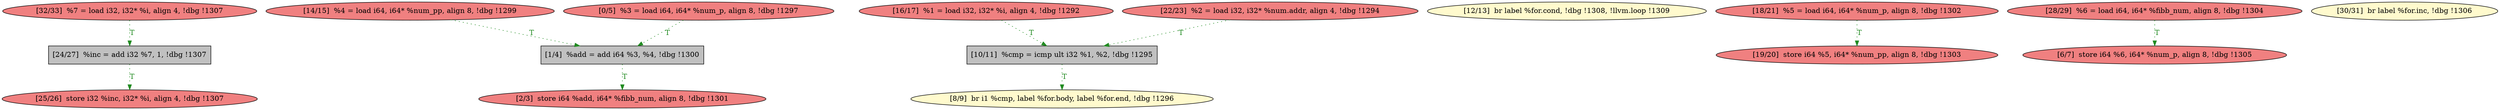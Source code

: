 
digraph G {


node228 [fillcolor=lightcoral,label="[32/33]  %7 = load i32, i32* %i, align 4, !dbg !1307",shape=ellipse,style=filled ]
node217 [fillcolor=lightcoral,label="[14/15]  %4 = load i64, i64* %num_pp, align 8, !dbg !1299",shape=ellipse,style=filled ]
node212 [fillcolor=lightcoral,label="[0/5]  %3 = load i64, i64* %num_p, align 8, !dbg !1297",shape=ellipse,style=filled ]
node219 [fillcolor=lightcoral,label="[16/17]  %1 = load i32, i32* %i, align 4, !dbg !1292",shape=ellipse,style=filled ]
node216 [fillcolor=lemonchiffon,label="[12/13]  br label %for.cond, !dbg !1308, !llvm.loop !1309",shape=ellipse,style=filled ]
node224 [fillcolor=lightcoral,label="[19/20]  store i64 %5, i64* %num_pp, align 8, !dbg !1303",shape=ellipse,style=filled ]
node215 [fillcolor=grey,label="[10/11]  %cmp = icmp ult i32 %1, %2, !dbg !1295",shape=rectangle,style=filled ]
node222 [fillcolor=grey,label="[1/4]  %add = add i64 %3, %4, !dbg !1300",shape=rectangle,style=filled ]
node214 [fillcolor=lemonchiffon,label="[8/9]  br i1 %cmp, label %for.body, label %for.end, !dbg !1296",shape=ellipse,style=filled ]
node213 [fillcolor=lightcoral,label="[6/7]  store i64 %6, i64* %num_p, align 8, !dbg !1305",shape=ellipse,style=filled ]
node218 [fillcolor=lightcoral,label="[2/3]  store i64 %add, i64* %fibb_num, align 8, !dbg !1301",shape=ellipse,style=filled ]
node225 [fillcolor=lightcoral,label="[28/29]  %6 = load i64, i64* %fibb_num, align 8, !dbg !1304",shape=ellipse,style=filled ]
node220 [fillcolor=lightcoral,label="[18/21]  %5 = load i64, i64* %num_p, align 8, !dbg !1302",shape=ellipse,style=filled ]
node221 [fillcolor=lightcoral,label="[22/23]  %2 = load i32, i32* %num.addr, align 4, !dbg !1294",shape=ellipse,style=filled ]
node223 [fillcolor=grey,label="[24/27]  %inc = add i32 %7, 1, !dbg !1307",shape=rectangle,style=filled ]
node226 [fillcolor=lemonchiffon,label="[30/31]  br label %for.inc, !dbg !1306",shape=ellipse,style=filled ]
node227 [fillcolor=lightcoral,label="[25/26]  store i32 %inc, i32* %i, align 4, !dbg !1307",shape=ellipse,style=filled ]

node221->node215 [style=dotted,color=forestgreen,label="T",fontcolor=forestgreen ]
node219->node215 [style=dotted,color=forestgreen,label="T",fontcolor=forestgreen ]
node223->node227 [style=dotted,color=forestgreen,label="T",fontcolor=forestgreen ]
node220->node224 [style=dotted,color=forestgreen,label="T",fontcolor=forestgreen ]
node222->node218 [style=dotted,color=forestgreen,label="T",fontcolor=forestgreen ]
node212->node222 [style=dotted,color=forestgreen,label="T",fontcolor=forestgreen ]
node228->node223 [style=dotted,color=forestgreen,label="T",fontcolor=forestgreen ]
node215->node214 [style=dotted,color=forestgreen,label="T",fontcolor=forestgreen ]
node225->node213 [style=dotted,color=forestgreen,label="T",fontcolor=forestgreen ]
node217->node222 [style=dotted,color=forestgreen,label="T",fontcolor=forestgreen ]


}
